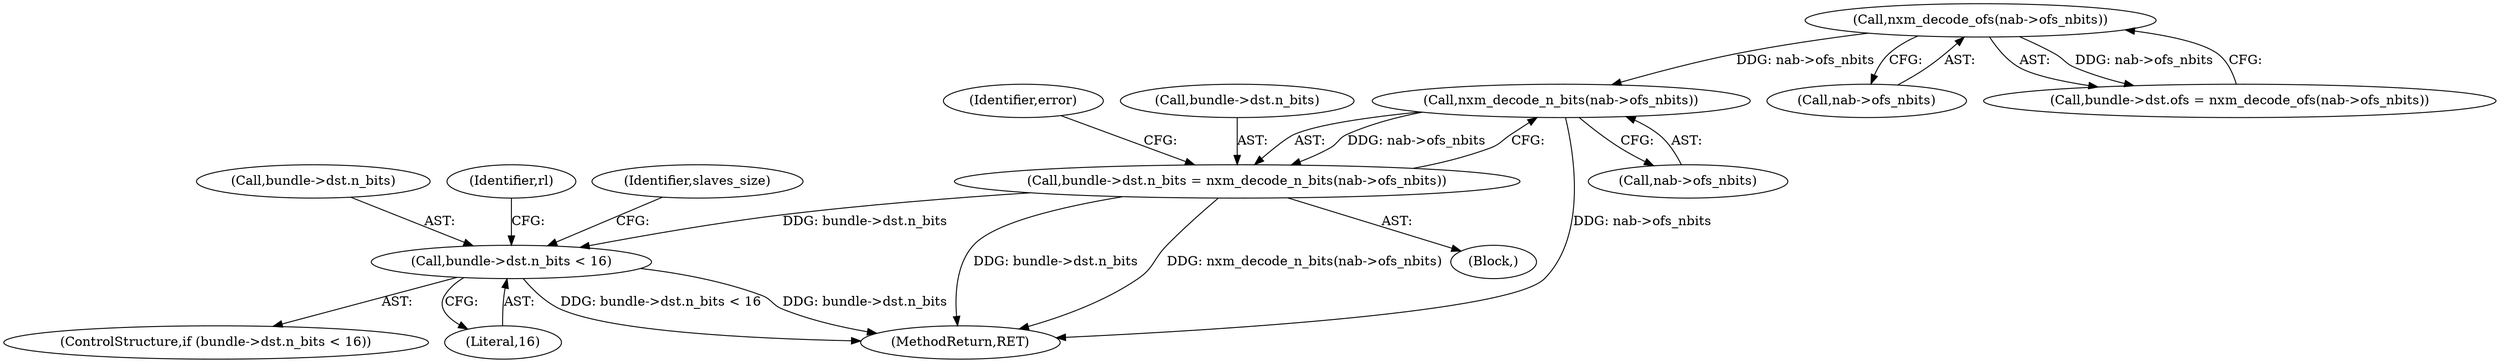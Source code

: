 digraph "0_ovs_9237a63c47bd314b807cda0bd2216264e82edbe8@pointer" {
"1000273" [label="(Call,nxm_decode_n_bits(nab->ofs_nbits))"];
"1000263" [label="(Call,nxm_decode_ofs(nab->ofs_nbits))"];
"1000267" [label="(Call,bundle->dst.n_bits = nxm_decode_n_bits(nab->ofs_nbits))"];
"1000298" [label="(Call,bundle->dst.n_bits < 16)"];
"1000264" [label="(Call,nab->ofs_nbits)"];
"1000267" [label="(Call,bundle->dst.n_bits = nxm_decode_n_bits(nab->ofs_nbits))"];
"1000297" [label="(ControlStructure,if (bundle->dst.n_bits < 16))"];
"1000299" [label="(Call,bundle->dst.n_bits)"];
"1000415" [label="(MethodReturn,RET)"];
"1000257" [label="(Call,bundle->dst.ofs = nxm_decode_ofs(nab->ofs_nbits))"];
"1000273" [label="(Call,nxm_decode_n_bits(nab->ofs_nbits))"];
"1000278" [label="(Identifier,error)"];
"1000304" [label="(Literal,16)"];
"1000256" [label="(Block,)"];
"1000268" [label="(Call,bundle->dst.n_bits)"];
"1000263" [label="(Call,nxm_decode_ofs(nab->ofs_nbits))"];
"1000308" [label="(Identifier,rl)"];
"1000333" [label="(Identifier,slaves_size)"];
"1000274" [label="(Call,nab->ofs_nbits)"];
"1000298" [label="(Call,bundle->dst.n_bits < 16)"];
"1000273" -> "1000267"  [label="AST: "];
"1000273" -> "1000274"  [label="CFG: "];
"1000274" -> "1000273"  [label="AST: "];
"1000267" -> "1000273"  [label="CFG: "];
"1000273" -> "1000415"  [label="DDG: nab->ofs_nbits"];
"1000273" -> "1000267"  [label="DDG: nab->ofs_nbits"];
"1000263" -> "1000273"  [label="DDG: nab->ofs_nbits"];
"1000263" -> "1000257"  [label="AST: "];
"1000263" -> "1000264"  [label="CFG: "];
"1000264" -> "1000263"  [label="AST: "];
"1000257" -> "1000263"  [label="CFG: "];
"1000263" -> "1000257"  [label="DDG: nab->ofs_nbits"];
"1000267" -> "1000256"  [label="AST: "];
"1000268" -> "1000267"  [label="AST: "];
"1000278" -> "1000267"  [label="CFG: "];
"1000267" -> "1000415"  [label="DDG: bundle->dst.n_bits"];
"1000267" -> "1000415"  [label="DDG: nxm_decode_n_bits(nab->ofs_nbits)"];
"1000267" -> "1000298"  [label="DDG: bundle->dst.n_bits"];
"1000298" -> "1000297"  [label="AST: "];
"1000298" -> "1000304"  [label="CFG: "];
"1000299" -> "1000298"  [label="AST: "];
"1000304" -> "1000298"  [label="AST: "];
"1000308" -> "1000298"  [label="CFG: "];
"1000333" -> "1000298"  [label="CFG: "];
"1000298" -> "1000415"  [label="DDG: bundle->dst.n_bits < 16"];
"1000298" -> "1000415"  [label="DDG: bundle->dst.n_bits"];
}
